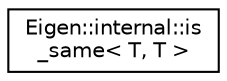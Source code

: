 digraph "Graphical Class Hierarchy"
{
  edge [fontname="Helvetica",fontsize="10",labelfontname="Helvetica",labelfontsize="10"];
  node [fontname="Helvetica",fontsize="10",shape=record];
  rankdir="LR";
  Node1 [label="Eigen::internal::is\l_same\< T, T \>",height=0.2,width=0.4,color="black", fillcolor="white", style="filled",URL="$struct_eigen_1_1internal_1_1is__same_3_01_t_00_01_t_01_4.html"];
}
